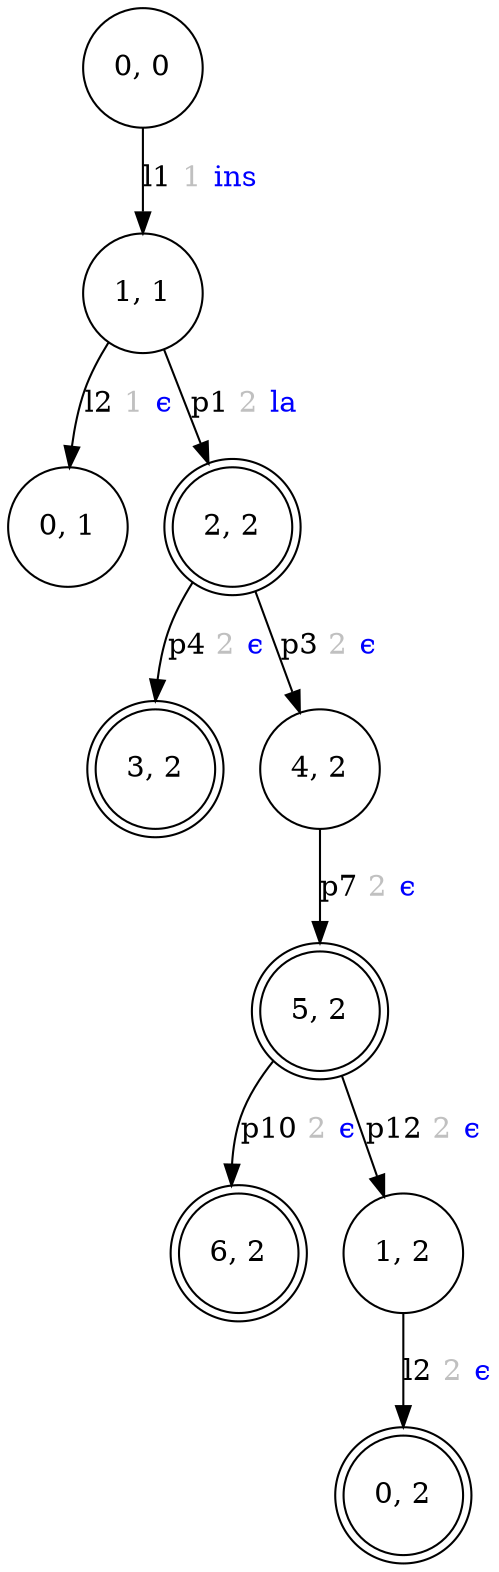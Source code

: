 digraph case_OS {
	"0, 0" -> "1, 1" [label=<l1 <FONT COLOR="grey">1</FONT> <FONT COLOR="blue">ins</FONT>>]
	"1, 1" -> "0, 1" [label=<l2 <FONT COLOR="grey">1</FONT> <FONT COLOR="blue">ϵ</FONT>>]
	"1, 1" -> "2, 2" [label=<p1 <FONT COLOR="grey">2</FONT> <FONT COLOR="blue">la</FONT>>]
	"2, 2" -> "3, 2" [label=<p4 <FONT COLOR="grey">2</FONT> <FONT COLOR="blue">ϵ</FONT>>]
	"2, 2" -> "4, 2" [label=<p3 <FONT COLOR="grey">2</FONT> <FONT COLOR="blue">ϵ</FONT>>]
	"4, 2" -> "5, 2" [label=<p7 <FONT COLOR="grey">2</FONT> <FONT COLOR="blue">ϵ</FONT>>]
	"5, 2" -> "6, 2" [label=<p10 <FONT COLOR="grey">2</FONT> <FONT COLOR="blue">ϵ</FONT>>]
	"5, 2" -> "1, 2" [label=<p12 <FONT COLOR="grey">2</FONT> <FONT COLOR="blue">ϵ</FONT>>]
	"1, 2" -> "0, 2" [label=<l2 <FONT COLOR="grey">2</FONT> <FONT COLOR="blue">ϵ</FONT>>]
	"0, 0" [shape=circle]
	"1, 1" [shape=circle]
	"0, 1" [shape=circle]
	"2, 2" [shape=doublecircle]
	"3, 2" [shape=doublecircle]
	"4, 2" [shape=circle]
	"5, 2" [shape=doublecircle]
	"6, 2" [shape=doublecircle]
	"1, 2" [shape=circle]
	"0, 2" [shape=doublecircle]
}
